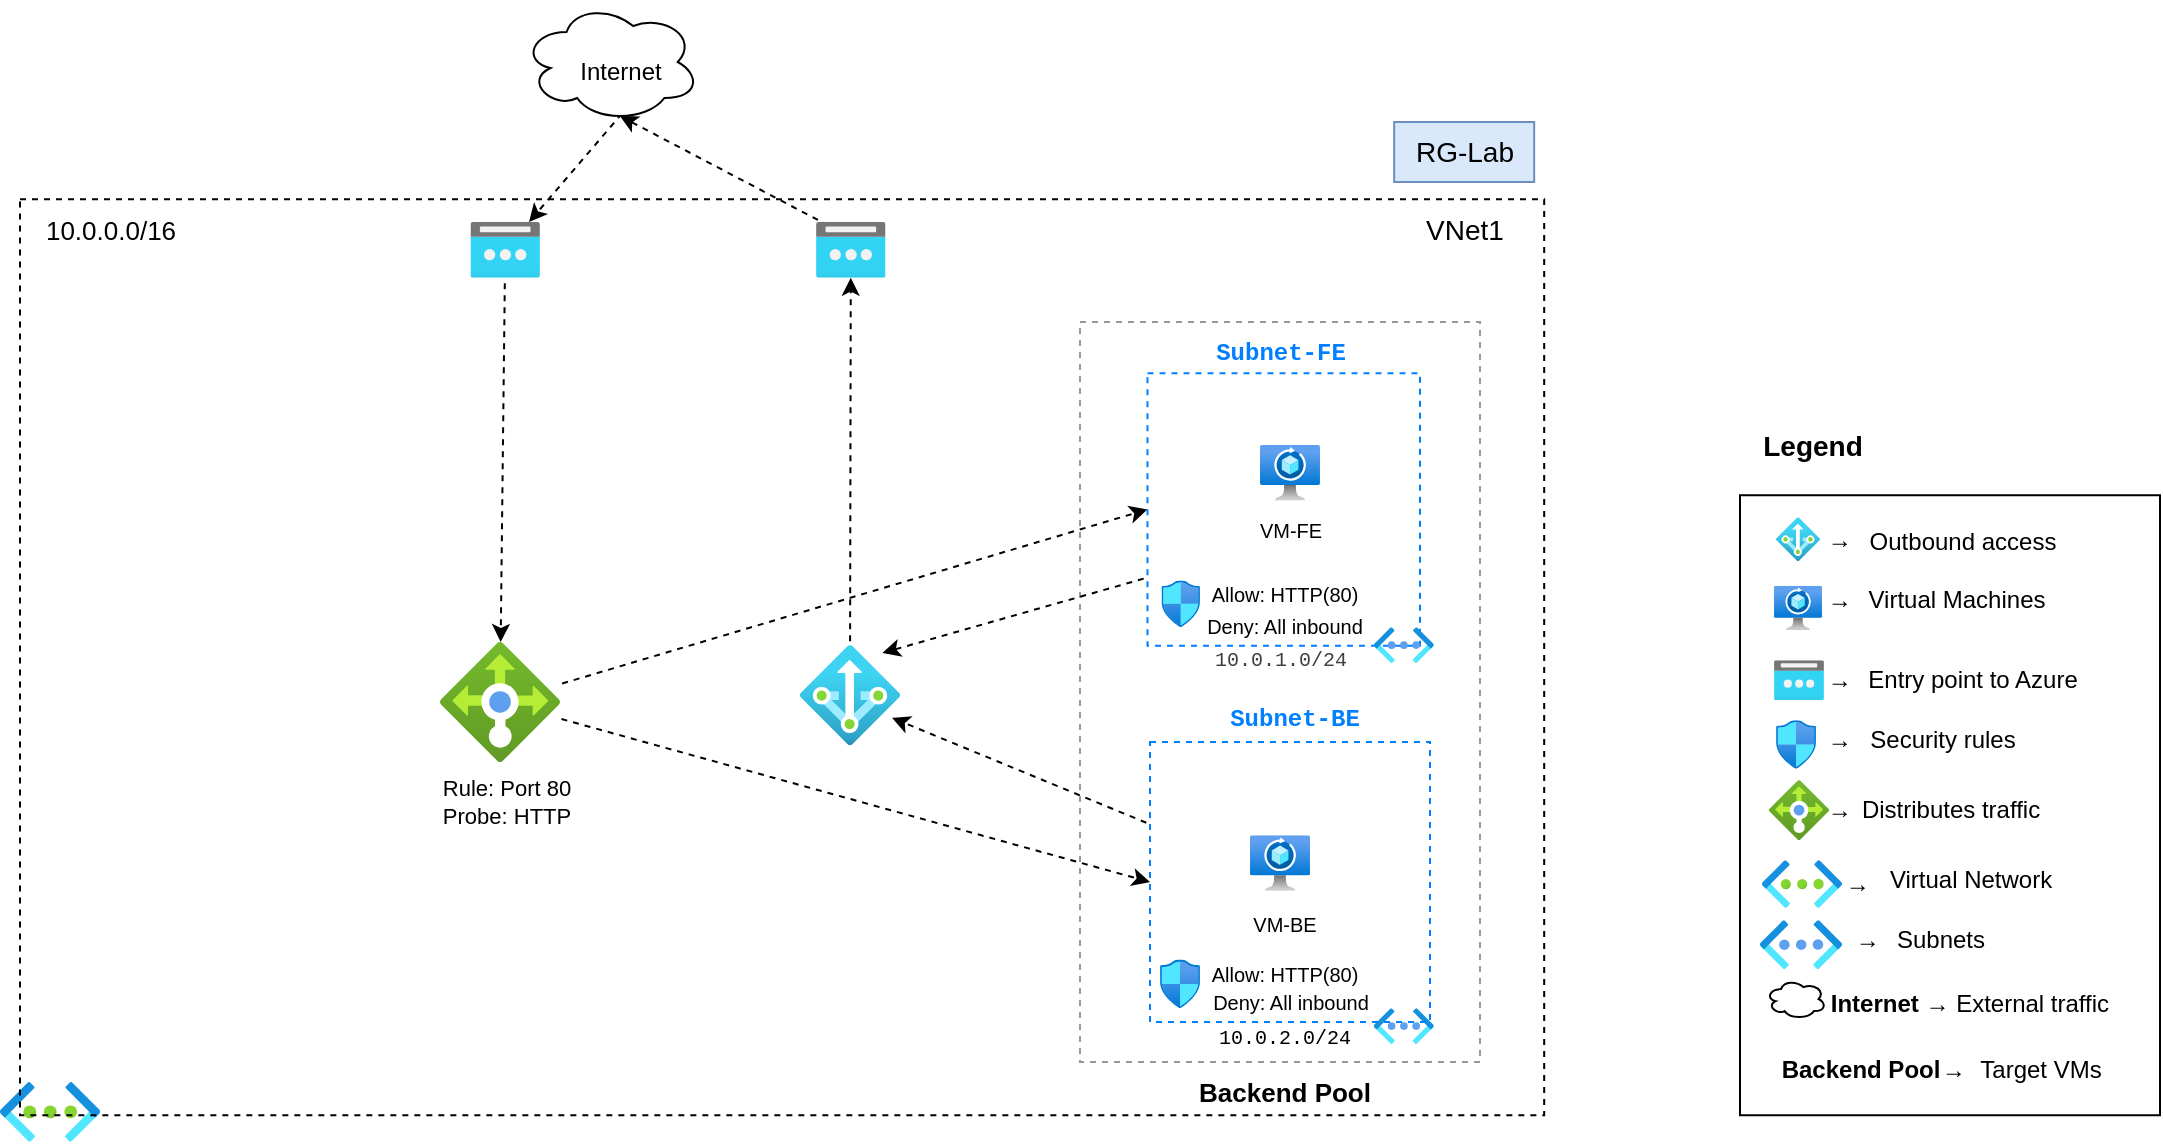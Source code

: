 <mxfile version="28.1.2">
  <diagram name="Project 1" id="fXQbgbXIES2rKZo9UI9D">
    <mxGraphModel dx="925" dy="3964" grid="1" gridSize="10" guides="1" tooltips="1" connect="1" arrows="1" fold="1" page="1" pageScale="1" pageWidth="850" pageHeight="1100" math="0" shadow="0">
      <root>
        <mxCell id="0" />
        <mxCell id="1" parent="0" />
        <mxCell id="0vhuOax-oZiGfvDgA9Jz-33" value="" style="ellipse;shape=cloud;whiteSpace=wrap;html=1;fillColor=none;" parent="1" vertex="1">
          <mxGeometry x="261" y="-3240" width="89" height="60" as="geometry" />
        </mxCell>
        <mxCell id="0vhuOax-oZiGfvDgA9Jz-34" value="Internet" style="text;html=1;align=center;verticalAlign=middle;resizable=0;points=[];autosize=1;strokeColor=none;fillColor=none;" parent="1" vertex="1">
          <mxGeometry x="280" y="-3220" width="60" height="30" as="geometry" />
        </mxCell>
        <mxCell id="riEmUQZMA9_rJhYm_ons-21" value="" style="rounded=0;whiteSpace=wrap;html=1;fillColor=none;strokeColor=#000000;dashed=1;opacity=40;" parent="1" vertex="1">
          <mxGeometry x="540" y="-3080" width="200" height="370" as="geometry" />
        </mxCell>
        <mxCell id="riEmUQZMA9_rJhYm_ons-22" value="" style="image;aspect=fixed;html=1;points=[];align=center;fontSize=12;image=img/lib/azure2/networking/Virtual_Networks.svg;" parent="1" vertex="1">
          <mxGeometry y="-2700" width="50" height="29.85" as="geometry" />
        </mxCell>
        <mxCell id="riEmUQZMA9_rJhYm_ons-23" value="" style="image;aspect=fixed;html=1;points=[];align=center;fontSize=12;image=img/lib/azure2/networking/Virtual_Networks_Classic.svg;" parent="1" vertex="1">
          <mxGeometry x="686.88" y="-2736.91" width="30" height="17.91" as="geometry" />
        </mxCell>
        <mxCell id="riEmUQZMA9_rJhYm_ons-25" value="" style="rounded=0;whiteSpace=wrap;html=1;fillColor=none;dashed=1;strokeWidth=1;perimeterSpacing=0;" parent="1" vertex="1">
          <mxGeometry x="10" y="-3141.38" width="762.09" height="458" as="geometry" />
        </mxCell>
        <mxCell id="riEmUQZMA9_rJhYm_ons-26" value="&lt;font style=&quot;font-size: 14px;&quot;&gt;VNet1&lt;/font&gt;" style="text;html=1;align=center;verticalAlign=middle;resizable=0;points=[];autosize=1;strokeColor=none;fillColor=none;" parent="1" vertex="1">
          <mxGeometry x="702.09" y="-3141.38" width="60" height="30" as="geometry" />
        </mxCell>
        <mxCell id="riEmUQZMA9_rJhYm_ons-28" value="&lt;span style=&quot;color: rgb(0, 127, 255); font-family: Consolas, &amp;quot;Courier New&amp;quot;, monospace; white-space-collapse: preserve; background-color: rgb(255, 255, 255);&quot;&gt;&lt;font&gt;Subnet-FE&lt;/font&gt;&lt;/span&gt;" style="text;html=1;align=center;verticalAlign=middle;resizable=0;points=[];autosize=1;strokeColor=none;fillColor=none;fontStyle=1" parent="1" vertex="1">
          <mxGeometry x="600" y="-3080" width="80" height="30" as="geometry" />
        </mxCell>
        <mxCell id="riEmUQZMA9_rJhYm_ons-29" style="edgeStyle=none;html=1;exitX=0;exitY=0.5;exitDx=0;exitDy=0;dashed=1;flowAnimation=1;endArrow=none;endFill=0;startArrow=classic;startFill=1;" parent="1" source="riEmUQZMA9_rJhYm_ons-30" target="riEmUQZMA9_rJhYm_ons-42" edge="1">
          <mxGeometry relative="1" as="geometry" />
        </mxCell>
        <mxCell id="YB0RbFuuZSGboLQ-tP3C-6" style="edgeStyle=none;html=1;exitX=0;exitY=0.75;exitDx=0;exitDy=0;dashed=1;entryX=0.825;entryY=0.078;entryDx=0;entryDy=0;entryPerimeter=0;flowAnimation=1;" parent="1" source="riEmUQZMA9_rJhYm_ons-30" target="YB0RbFuuZSGboLQ-tP3C-1" edge="1">
          <mxGeometry relative="1" as="geometry" />
        </mxCell>
        <mxCell id="riEmUQZMA9_rJhYm_ons-30" value="" style="whiteSpace=wrap;html=1;aspect=fixed;dashed=1;fillColor=none;strokeColor=#007FFF;strokeWidth=1;" parent="1" vertex="1">
          <mxGeometry x="573.75" y="-3054.41" width="136.25" height="136.25" as="geometry" />
        </mxCell>
        <mxCell id="riEmUQZMA9_rJhYm_ons-31" value="&lt;span style=&quot;color: rgb(0, 127, 255); font-family: Consolas, &amp;quot;Courier New&amp;quot;, monospace; white-space-collapse: preserve; background-color: rgb(255, 255, 255);&quot;&gt;&lt;font&gt;Subnet-BE&lt;/font&gt;&lt;/span&gt;" style="text;html=1;align=center;verticalAlign=middle;resizable=0;points=[];autosize=1;strokeColor=none;fillColor=none;fontStyle=1" parent="1" vertex="1">
          <mxGeometry x="606.88" y="-2897.38" width="80" height="30" as="geometry" />
        </mxCell>
        <mxCell id="riEmUQZMA9_rJhYm_ons-32" value="" style="image;aspect=fixed;html=1;points=[];align=center;fontSize=12;image=img/lib/azure2/networking/Spot_VM.svg;" parent="1" vertex="1">
          <mxGeometry x="630" y="-3018.47" width="30" height="27.71" as="geometry" />
        </mxCell>
        <mxCell id="riEmUQZMA9_rJhYm_ons-33" value="" style="image;aspect=fixed;html=1;points=[];align=center;fontSize=12;image=img/lib/azure2/networking/Virtual_Networks_Classic.svg;" parent="1" vertex="1">
          <mxGeometry x="686.88" y="-2927.38" width="30" height="17.91" as="geometry" />
        </mxCell>
        <mxCell id="riEmUQZMA9_rJhYm_ons-34" value="&lt;span style=&quot;color: rgb(0, 0, 0); font-family: Consolas, &amp;quot;Courier New&amp;quot;, monospace; white-space-collapse: preserve;&quot;&gt;&lt;font style=&quot;line-height: 100%;&quot;&gt;10.0.2.0/24&lt;/font&gt;&lt;/span&gt;" style="text;html=1;align=center;verticalAlign=middle;resizable=0;points=[];autosize=1;strokeColor=none;fillColor=none;fontSize=10;" parent="1" vertex="1">
          <mxGeometry x="601.88" y="-2736.91" width="80" height="30" as="geometry" />
        </mxCell>
        <mxCell id="riEmUQZMA9_rJhYm_ons-35" value="&lt;span style=&quot;color: rgb(63, 63, 63); font-family: Consolas, &amp;quot;Courier New&amp;quot;, monospace; font-size: 10px; white-space-collapse: preserve;&quot;&gt;10.0.1.0/24&lt;/span&gt;" style="text;html=1;align=center;verticalAlign=middle;resizable=0;points=[];autosize=1;strokeColor=none;fillColor=none;" parent="1" vertex="1">
          <mxGeometry x="600" y="-2927.38" width="80" height="30" as="geometry" />
        </mxCell>
        <mxCell id="riEmUQZMA9_rJhYm_ons-36" value="&lt;font style=&quot;font-size: 10px;&quot;&gt;VM-BE&lt;/font&gt;" style="text;html=1;align=center;verticalAlign=middle;resizable=0;points=[];autosize=1;strokeColor=none;fillColor=none;fontSize=8;" parent="1" vertex="1">
          <mxGeometry x="611.88" y="-2794.47" width="60" height="30" as="geometry" />
        </mxCell>
        <mxCell id="riEmUQZMA9_rJhYm_ons-37" value="&lt;font style=&quot;font-size: 10px;&quot;&gt;VM-FE&lt;/font&gt;" style="text;html=1;align=center;verticalAlign=middle;resizable=0;points=[];autosize=1;strokeColor=none;fillColor=none;fontStyle=0" parent="1" vertex="1">
          <mxGeometry x="620" y="-2990.76" width="50" height="30" as="geometry" />
        </mxCell>
        <mxCell id="riEmUQZMA9_rJhYm_ons-38" value="" style="image;aspect=fixed;html=1;points=[];align=center;fontSize=12;image=img/lib/azure2/networking/Network_Security_Groups.svg;" parent="1" vertex="1">
          <mxGeometry x="580" y="-2761.19" width="20" height="24.28" as="geometry" />
        </mxCell>
        <mxCell id="riEmUQZMA9_rJhYm_ons-39" style="edgeStyle=none;html=1;exitX=0;exitY=0.5;exitDx=0;exitDy=0;dashed=1;flowAnimation=1;endArrow=none;endFill=0;startArrow=classic;startFill=1;" parent="1" source="riEmUQZMA9_rJhYm_ons-40" target="riEmUQZMA9_rJhYm_ons-42" edge="1">
          <mxGeometry relative="1" as="geometry" />
        </mxCell>
        <mxCell id="riEmUQZMA9_rJhYm_ons-40" value="" style="whiteSpace=wrap;html=1;aspect=fixed;fillColor=none;dashed=1;strokeColor=#007FFF;strokeWidth=1;" parent="1" vertex="1">
          <mxGeometry x="575" y="-2870" width="140" height="140" as="geometry" />
        </mxCell>
        <mxCell id="riEmUQZMA9_rJhYm_ons-41" value="&lt;font&gt;10.0.0.0/16&lt;/font&gt;" style="text;html=1;align=center;verticalAlign=middle;resizable=0;points=[];autosize=1;strokeColor=none;fillColor=none;fontSize=13;" parent="1" vertex="1">
          <mxGeometry x="10.0" y="-3141.38" width="90" height="30" as="geometry" />
        </mxCell>
        <mxCell id="riEmUQZMA9_rJhYm_ons-48" value="" style="edgeStyle=none;html=1;dashed=1;flowAnimation=1;startArrow=classic;startFill=1;endArrow=none;endFill=0;" parent="1" source="riEmUQZMA9_rJhYm_ons-42" target="riEmUQZMA9_rJhYm_ons-47" edge="1">
          <mxGeometry relative="1" as="geometry" />
        </mxCell>
        <mxCell id="riEmUQZMA9_rJhYm_ons-42" value="" style="image;aspect=fixed;html=1;points=[];align=center;fontSize=12;image=img/lib/azure2/networking/Load_Balancers.svg;" parent="1" vertex="1">
          <mxGeometry x="220" y="-2920" width="60" height="60" as="geometry" />
        </mxCell>
        <mxCell id="riEmUQZMA9_rJhYm_ons-43" value="" style="image;aspect=fixed;html=1;points=[];align=center;fontSize=12;image=img/lib/azure2/networking/Network_Security_Groups.svg;" parent="1" vertex="1">
          <mxGeometry x="580.73" y="-2950.78" width="19.27" height="23.4" as="geometry" />
        </mxCell>
        <mxCell id="riEmUQZMA9_rJhYm_ons-45" value="&lt;div&gt;&lt;font style=&quot;font-size: 11px;&quot;&gt;Rule: Port 80&lt;/font&gt;&lt;/div&gt;&lt;div&gt;&lt;span style=&quot;background-color: transparent;&quot;&gt;&lt;font style=&quot;font-size: 11px;&quot;&gt;&amp;nbsp; Probe: HTTP&amp;nbsp;&amp;nbsp;&lt;/font&gt;&lt;/span&gt;&lt;/div&gt;" style="text;html=1;align=center;verticalAlign=middle;resizable=0;points=[];autosize=1;strokeColor=none;fillColor=none;fontSize=10;" parent="1" vertex="1">
          <mxGeometry x="202.6" y="-2860" width="100" height="40" as="geometry" />
        </mxCell>
        <mxCell id="riEmUQZMA9_rJhYm_ons-46" value="&lt;font style=&quot;font-size: 13px;&quot;&gt;Backend Pool&lt;/font&gt;" style="text;html=1;align=center;verticalAlign=middle;resizable=0;points=[];autosize=1;strokeColor=none;fillColor=none;fontStyle=1" parent="1" vertex="1">
          <mxGeometry x="591.88" y="-2710" width="100" height="30" as="geometry" />
        </mxCell>
        <mxCell id="riEmUQZMA9_rJhYm_ons-49" value="" style="edgeStyle=none;html=1;entryX=0.55;entryY=0.95;entryDx=0;entryDy=0;entryPerimeter=0;dashed=1;flowAnimation=1;startArrow=classic;startFill=1;endArrow=none;endFill=0;" parent="1" source="riEmUQZMA9_rJhYm_ons-47" target="0vhuOax-oZiGfvDgA9Jz-33" edge="1">
          <mxGeometry relative="1" as="geometry">
            <mxPoint x="89.085" y="-3081.66" as="targetPoint" />
          </mxGeometry>
        </mxCell>
        <mxCell id="riEmUQZMA9_rJhYm_ons-47" value="" style="image;aspect=fixed;html=1;points=[];align=center;fontSize=12;image=img/lib/azure2/networking/Public_IP_Addresses.svg;" parent="1" vertex="1">
          <mxGeometry x="235.19" y="-3130" width="34.81" height="27.85" as="geometry" />
        </mxCell>
        <mxCell id="riEmUQZMA9_rJhYm_ons-50" value="&lt;font style=&quot;font-size: 10px;&quot;&gt;Allow: HTTP(80)&lt;/font&gt;" style="text;html=1;align=center;verticalAlign=middle;resizable=0;points=[];autosize=1;strokeColor=none;fillColor=none;fontSize=8;" parent="1" vertex="1">
          <mxGeometry x="591.88" y="-2959.39" width="100" height="30" as="geometry" />
        </mxCell>
        <mxCell id="riEmUQZMA9_rJhYm_ons-51" value="&lt;font style=&quot;font-size: 10px;&quot;&gt;Deny: All inbound&lt;/font&gt;" style="text;html=1;align=center;verticalAlign=middle;resizable=0;points=[];autosize=1;strokeColor=none;fillColor=none;fontSize=8;" parent="1" vertex="1">
          <mxGeometry x="591.88" y="-2943.16" width="100" height="30" as="geometry" />
        </mxCell>
        <mxCell id="riEmUQZMA9_rJhYm_ons-52" value="&lt;font style=&quot;font-size: 10px;&quot;&gt;Deny: All inbound&lt;/font&gt;" style="text;html=1;align=center;verticalAlign=middle;resizable=0;points=[];autosize=1;strokeColor=none;fillColor=none;fontSize=8;" parent="1" vertex="1">
          <mxGeometry x="595" y="-2755" width="100" height="30" as="geometry" />
        </mxCell>
        <mxCell id="riEmUQZMA9_rJhYm_ons-53" value="&lt;font style=&quot;font-size: 10px;&quot;&gt;Allow: HTTP(80)&lt;/font&gt;" style="text;html=1;align=center;verticalAlign=middle;resizable=0;points=[];autosize=1;strokeColor=none;fillColor=none;fontSize=8;" parent="1" vertex="1">
          <mxGeometry x="591.88" y="-2769.47" width="100" height="30" as="geometry" />
        </mxCell>
        <mxCell id="riEmUQZMA9_rJhYm_ons-57" value="&lt;font style=&quot;font-size: 14px;&quot;&gt;RG-Lab&lt;/font&gt;" style="text;html=1;align=center;verticalAlign=middle;resizable=0;points=[];autosize=1;strokeColor=#6c8ebf;fillColor=#dae8fc;" parent="1" vertex="1">
          <mxGeometry x="697.09" y="-3180" width="70" height="30" as="geometry" />
        </mxCell>
        <mxCell id="YB0RbFuuZSGboLQ-tP3C-5" style="edgeStyle=none;html=1;dashed=1;flowAnimation=1;" parent="1" source="YB0RbFuuZSGboLQ-tP3C-1" target="zY80UkvArqetOHCZbFNl-30" edge="1">
          <mxGeometry relative="1" as="geometry" />
        </mxCell>
        <mxCell id="YB0RbFuuZSGboLQ-tP3C-1" value="" style="image;aspect=fixed;html=1;points=[];align=center;fontSize=12;image=img/lib/azure2/networking/NAT.svg;" parent="1" vertex="1">
          <mxGeometry x="400" y="-2918.43" width="50" height="50" as="geometry" />
        </mxCell>
        <mxCell id="YB0RbFuuZSGboLQ-tP3C-11" value="" style="edgeStyle=none;html=1;dashed=1;flowAnimation=1;entryX=0.55;entryY=0.95;entryDx=0;entryDy=0;entryPerimeter=0;exitX=0.23;exitY=0.096;exitDx=0;exitDy=0;exitPerimeter=0;" parent="1" source="zY80UkvArqetOHCZbFNl-30" target="0vhuOax-oZiGfvDgA9Jz-33" edge="1">
          <mxGeometry relative="1" as="geometry" />
        </mxCell>
        <mxCell id="YB0RbFuuZSGboLQ-tP3C-7" style="edgeStyle=none;html=1;dashed=1;flowAnimation=1;entryX=0.92;entryY=0.727;entryDx=0;entryDy=0;entryPerimeter=0;" parent="1" source="riEmUQZMA9_rJhYm_ons-40" target="YB0RbFuuZSGboLQ-tP3C-1" edge="1">
          <mxGeometry relative="1" as="geometry" />
        </mxCell>
        <mxCell id="zY80UkvArqetOHCZbFNl-29" value="" style="image;aspect=fixed;html=1;points=[];align=center;fontSize=12;image=img/lib/azure2/networking/Spot_VM.svg;" vertex="1" parent="1">
          <mxGeometry x="625" y="-2823.32" width="30" height="27.71" as="geometry" />
        </mxCell>
        <mxCell id="zY80UkvArqetOHCZbFNl-30" value="" style="image;aspect=fixed;html=1;points=[];align=center;fontSize=12;image=img/lib/azure2/networking/Public_IP_Addresses.svg;" vertex="1" parent="1">
          <mxGeometry x="408" y="-3130" width="34.81" height="27.85" as="geometry" />
        </mxCell>
        <mxCell id="zY80UkvArqetOHCZbFNl-59" value="" style="whiteSpace=wrap;html=1;" vertex="1" parent="1">
          <mxGeometry x="870" y="-2993.38" width="210" height="310" as="geometry" />
        </mxCell>
        <mxCell id="zY80UkvArqetOHCZbFNl-60" value="" style="image;aspect=fixed;html=1;points=[];align=center;fontSize=12;image=img/lib/azure2/networking/Public_IP_Addresses.svg;" vertex="1" parent="1">
          <mxGeometry x="887" y="-2910.92" width="25" height="20" as="geometry" />
        </mxCell>
        <mxCell id="zY80UkvArqetOHCZbFNl-61" value="" style="image;aspect=fixed;html=1;points=[];align=center;fontSize=12;image=img/lib/azure2/networking/Virtual_Networks.svg;" vertex="1" parent="1">
          <mxGeometry x="881" y="-2810.92" width="40" height="23.88" as="geometry" />
        </mxCell>
        <mxCell id="zY80UkvArqetOHCZbFNl-62" value="" style="image;aspect=fixed;html=1;points=[];align=center;fontSize=12;image=img/lib/azure2/networking/Virtual_Networks_Classic.svg;" vertex="1" parent="1">
          <mxGeometry x="880" y="-2780.92" width="41" height="24.48" as="geometry" />
        </mxCell>
        <mxCell id="zY80UkvArqetOHCZbFNl-63" value="" style="image;aspect=fixed;html=1;points=[];align=center;fontSize=12;image=img/lib/azure2/networking/Load_Balancers.svg;" vertex="1" parent="1">
          <mxGeometry x="884.5" y="-2850.92" width="30" height="30" as="geometry" />
        </mxCell>
        <mxCell id="zY80UkvArqetOHCZbFNl-64" value="" style="image;aspect=fixed;html=1;points=[];align=center;fontSize=12;image=img/lib/azure2/networking/Network_Security_Groups.svg;" vertex="1" parent="1">
          <mxGeometry x="888.02" y="-2880.92" width="20" height="24.29" as="geometry" />
        </mxCell>
        <mxCell id="zY80UkvArqetOHCZbFNl-65" value="" style="image;aspect=fixed;html=1;points=[];align=center;fontSize=12;image=img/lib/azure2/networking/Spot_VM.svg;" vertex="1" parent="1">
          <mxGeometry x="887" y="-2948.1" width="24" height="22.17" as="geometry" />
        </mxCell>
        <mxCell id="zY80UkvArqetOHCZbFNl-66" value="&lt;font style=&quot;font-size: 15px;&quot;&gt;☁️&lt;/font&gt; &lt;strong data-end=&quot;108&quot; data-start=&quot;96&quot;&gt;Internet&lt;/strong&gt; → External traffic" style="text;html=1;align=center;verticalAlign=middle;resizable=0;points=[];autosize=1;strokeColor=none;fillColor=none;" vertex="1" parent="1">
          <mxGeometry x="880" y="-2756.44" width="190" height="30" as="geometry" />
        </mxCell>
        <mxCell id="zY80UkvArqetOHCZbFNl-67" value="" style="ellipse;shape=cloud;whiteSpace=wrap;html=1;fillColor=default;" vertex="1" parent="1">
          <mxGeometry x="883.02" y="-2751.44" width="30" height="20" as="geometry" />
        </mxCell>
        <mxCell id="zY80UkvArqetOHCZbFNl-68" value=" Entry point to Azure" style="text;html=1;align=center;verticalAlign=middle;resizable=0;points=[];autosize=1;strokeColor=none;fillColor=none;" vertex="1" parent="1">
          <mxGeometry x="921" y="-2915.92" width="130" height="30" as="geometry" />
        </mxCell>
        <mxCell id="zY80UkvArqetOHCZbFNl-69" value="Distributes traffic" style="text;html=1;align=center;verticalAlign=middle;resizable=0;points=[];autosize=1;strokeColor=none;fillColor=none;" vertex="1" parent="1">
          <mxGeometry x="920" y="-2850.92" width="110" height="30" as="geometry" />
        </mxCell>
        <mxCell id="zY80UkvArqetOHCZbFNl-70" value="&lt;b&gt;Backend Pool&lt;/b&gt;" style="text;html=1;align=center;verticalAlign=middle;resizable=0;points=[];autosize=1;strokeColor=none;fillColor=none;" vertex="1" parent="1">
          <mxGeometry x="880" y="-2720.92" width="100" height="30" as="geometry" />
        </mxCell>
        <mxCell id="zY80UkvArqetOHCZbFNl-71" value="Target VMs" style="text;html=1;align=center;verticalAlign=middle;resizable=0;points=[];autosize=1;strokeColor=none;fillColor=none;" vertex="1" parent="1">
          <mxGeometry x="980" y="-2720.92" width="80" height="30" as="geometry" />
        </mxCell>
        <mxCell id="zY80UkvArqetOHCZbFNl-72" value="&lt;span style=&quot;color: rgb(0, 0, 0);&quot;&gt;→&amp;nbsp;&lt;/span&gt;" style="text;html=1;align=center;verticalAlign=middle;resizable=0;points=[];autosize=1;strokeColor=none;fillColor=none;" vertex="1" parent="1">
          <mxGeometry x="901" y="-2915.92" width="40" height="30" as="geometry" />
        </mxCell>
        <mxCell id="zY80UkvArqetOHCZbFNl-73" value="&lt;span style=&quot;color: rgb(0, 0, 0);&quot;&gt;→&amp;nbsp;&lt;/span&gt;" style="text;html=1;align=center;verticalAlign=middle;resizable=0;points=[];autosize=1;strokeColor=none;fillColor=none;" vertex="1" parent="1">
          <mxGeometry x="958.02" y="-2720.92" width="40" height="30" as="geometry" />
        </mxCell>
        <mxCell id="zY80UkvArqetOHCZbFNl-74" value="&lt;span style=&quot;color: rgb(0, 0, 0);&quot;&gt;→&amp;nbsp;&lt;/span&gt;" style="text;html=1;align=center;verticalAlign=middle;resizable=0;points=[];autosize=1;strokeColor=none;fillColor=none;" vertex="1" parent="1">
          <mxGeometry x="901" y="-2850.92" width="40" height="30" as="geometry" />
        </mxCell>
        <mxCell id="zY80UkvArqetOHCZbFNl-75" value="&lt;span style=&quot;color: rgb(0, 0, 0);&quot;&gt;→&amp;nbsp;&lt;/span&gt;" style="text;html=1;align=center;verticalAlign=middle;resizable=0;points=[];autosize=1;strokeColor=none;fillColor=none;" vertex="1" parent="1">
          <mxGeometry x="901" y="-2955.93" width="40" height="30" as="geometry" />
        </mxCell>
        <mxCell id="zY80UkvArqetOHCZbFNl-76" value="&lt;span style=&quot;color: rgb(0, 0, 0);&quot;&gt;→&amp;nbsp;&lt;/span&gt;" style="text;html=1;align=center;verticalAlign=middle;resizable=0;points=[];autosize=1;strokeColor=none;fillColor=none;" vertex="1" parent="1">
          <mxGeometry x="901" y="-2885.92" width="40" height="30" as="geometry" />
        </mxCell>
        <mxCell id="zY80UkvArqetOHCZbFNl-77" value="&lt;span style=&quot;color: rgb(0, 0, 0);&quot;&gt;→&amp;nbsp;&lt;/span&gt;" style="text;html=1;align=center;verticalAlign=middle;resizable=0;points=[];autosize=1;strokeColor=none;fillColor=none;" vertex="1" parent="1">
          <mxGeometry x="910" y="-2813.98" width="40" height="30" as="geometry" />
        </mxCell>
        <mxCell id="zY80UkvArqetOHCZbFNl-78" value="&lt;span style=&quot;color: rgb(0, 0, 0);&quot;&gt;→&amp;nbsp;&lt;/span&gt;" style="text;html=1;align=center;verticalAlign=middle;resizable=0;points=[];autosize=1;strokeColor=none;fillColor=none;" vertex="1" parent="1">
          <mxGeometry x="915.04" y="-2786.44" width="40" height="30" as="geometry" />
        </mxCell>
        <mxCell id="zY80UkvArqetOHCZbFNl-79" value=" Security rules" style="text;html=1;align=center;verticalAlign=middle;resizable=0;points=[];autosize=1;strokeColor=none;fillColor=none;" vertex="1" parent="1">
          <mxGeometry x="921" y="-2885.92" width="100" height="30" as="geometry" />
        </mxCell>
        <mxCell id="zY80UkvArqetOHCZbFNl-80" value="Virtual Network" style="text;html=1;align=center;verticalAlign=middle;resizable=0;points=[];autosize=1;strokeColor=none;fillColor=none;" vertex="1" parent="1">
          <mxGeometry x="935" y="-2816.44" width="100" height="30" as="geometry" />
        </mxCell>
        <mxCell id="zY80UkvArqetOHCZbFNl-81" value="Subnets" style="text;html=1;align=center;verticalAlign=middle;resizable=0;points=[];autosize=1;strokeColor=none;fillColor=none;" vertex="1" parent="1">
          <mxGeometry x="935" y="-2786.44" width="70" height="30" as="geometry" />
        </mxCell>
        <mxCell id="zY80UkvArqetOHCZbFNl-82" value="Virtual Machines" style="text;html=1;align=center;verticalAlign=middle;resizable=0;points=[];autosize=1;strokeColor=none;fillColor=none;" vertex="1" parent="1">
          <mxGeometry x="923.02" y="-2955.93" width="110" height="30" as="geometry" />
        </mxCell>
        <mxCell id="zY80UkvArqetOHCZbFNl-83" value="&lt;font style=&quot;font-size: 14px;&quot;&gt;Legend&lt;/font&gt;" style="text;html=1;align=center;verticalAlign=middle;resizable=0;points=[];autosize=1;strokeColor=none;fillColor=none;fontStyle=1" vertex="1" parent="1">
          <mxGeometry x="871" y="-3033.38" width="70" height="30" as="geometry" />
        </mxCell>
        <mxCell id="zY80UkvArqetOHCZbFNl-84" value="" style="image;aspect=fixed;html=1;points=[];align=center;fontSize=12;image=img/lib/azure2/networking/NAT.svg;" vertex="1" parent="1">
          <mxGeometry x="888.02" y="-2982.38" width="21.98" height="21.98" as="geometry" />
        </mxCell>
        <mxCell id="zY80UkvArqetOHCZbFNl-85" value="Outbound access" style="text;html=1;align=center;verticalAlign=middle;resizable=0;points=[];autosize=1;strokeColor=none;fillColor=none;" vertex="1" parent="1">
          <mxGeometry x="921" y="-2985.29" width="120" height="30" as="geometry" />
        </mxCell>
        <mxCell id="zY80UkvArqetOHCZbFNl-86" value="&lt;span style=&quot;color: rgb(0, 0, 0);&quot;&gt;→&amp;nbsp;&lt;/span&gt;" style="text;html=1;align=center;verticalAlign=middle;resizable=0;points=[];autosize=1;strokeColor=none;fillColor=none;" vertex="1" parent="1">
          <mxGeometry x="901" y="-2986.39" width="40" height="30" as="geometry" />
        </mxCell>
      </root>
    </mxGraphModel>
  </diagram>
</mxfile>
